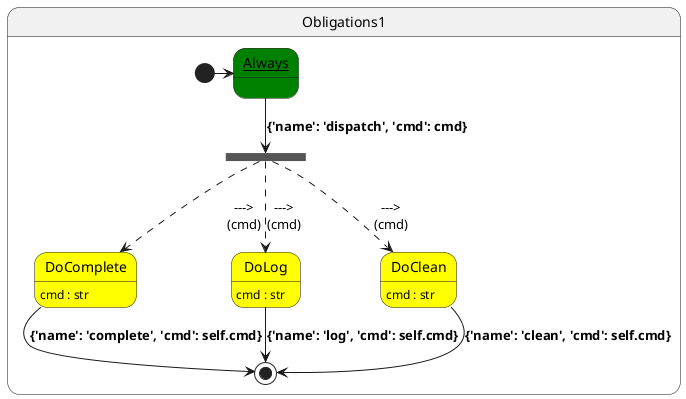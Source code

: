@startuml
state Obligations1{
  [*] -> __Always__
  state __Always__ #green
  state fork_state1 <<fork>>
  state DoComplete #yellow : cmd : str
  state DoLog #yellow : cmd : str
  state DoClean #yellow : cmd : str
  __Always__ --> fork_state1 : **{'name': 'dispatch', 'cmd': cmd}**
  fork_state1 -[dashed]-> DoComplete : \n--->\n(cmd)
  fork_state1 -[dashed]-> DoLog : \n--->\n(cmd)
  fork_state1 -[dashed]-> DoClean : \n--->\n(cmd)
  DoComplete --> [*] : **{'name': 'complete', 'cmd': self.cmd}**
  DoLog --> [*] : **{'name': 'log', 'cmd': self.cmd}**
  DoClean --> [*] : **{'name': 'clean', 'cmd': self.cmd}**
}
@enduml